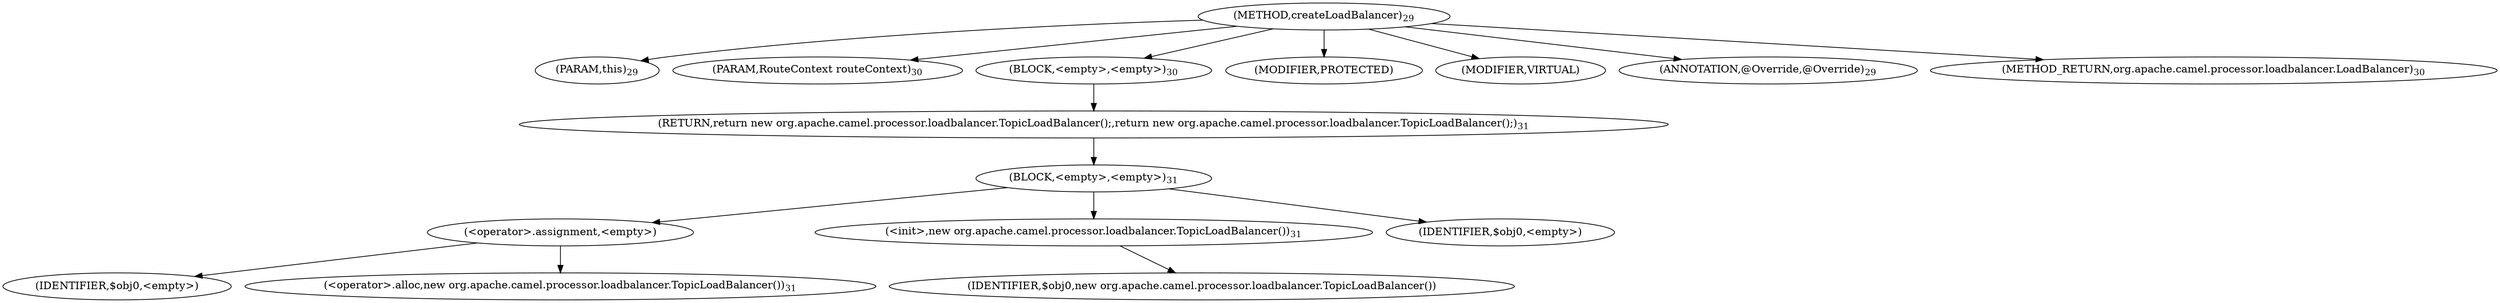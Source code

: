 digraph "createLoadBalancer" {  
"7" [label = <(METHOD,createLoadBalancer)<SUB>29</SUB>> ]
"8" [label = <(PARAM,this)<SUB>29</SUB>> ]
"9" [label = <(PARAM,RouteContext routeContext)<SUB>30</SUB>> ]
"10" [label = <(BLOCK,&lt;empty&gt;,&lt;empty&gt;)<SUB>30</SUB>> ]
"11" [label = <(RETURN,return new org.apache.camel.processor.loadbalancer.TopicLoadBalancer();,return new org.apache.camel.processor.loadbalancer.TopicLoadBalancer();)<SUB>31</SUB>> ]
"12" [label = <(BLOCK,&lt;empty&gt;,&lt;empty&gt;)<SUB>31</SUB>> ]
"13" [label = <(&lt;operator&gt;.assignment,&lt;empty&gt;)> ]
"14" [label = <(IDENTIFIER,$obj0,&lt;empty&gt;)> ]
"15" [label = <(&lt;operator&gt;.alloc,new org.apache.camel.processor.loadbalancer.TopicLoadBalancer())<SUB>31</SUB>> ]
"16" [label = <(&lt;init&gt;,new org.apache.camel.processor.loadbalancer.TopicLoadBalancer())<SUB>31</SUB>> ]
"17" [label = <(IDENTIFIER,$obj0,new org.apache.camel.processor.loadbalancer.TopicLoadBalancer())> ]
"18" [label = <(IDENTIFIER,$obj0,&lt;empty&gt;)> ]
"19" [label = <(MODIFIER,PROTECTED)> ]
"20" [label = <(MODIFIER,VIRTUAL)> ]
"21" [label = <(ANNOTATION,@Override,@Override)<SUB>29</SUB>> ]
"22" [label = <(METHOD_RETURN,org.apache.camel.processor.loadbalancer.LoadBalancer)<SUB>30</SUB>> ]
  "7" -> "8" 
  "7" -> "9" 
  "7" -> "10" 
  "7" -> "19" 
  "7" -> "20" 
  "7" -> "21" 
  "7" -> "22" 
  "10" -> "11" 
  "11" -> "12" 
  "12" -> "13" 
  "12" -> "16" 
  "12" -> "18" 
  "13" -> "14" 
  "13" -> "15" 
  "16" -> "17" 
}
